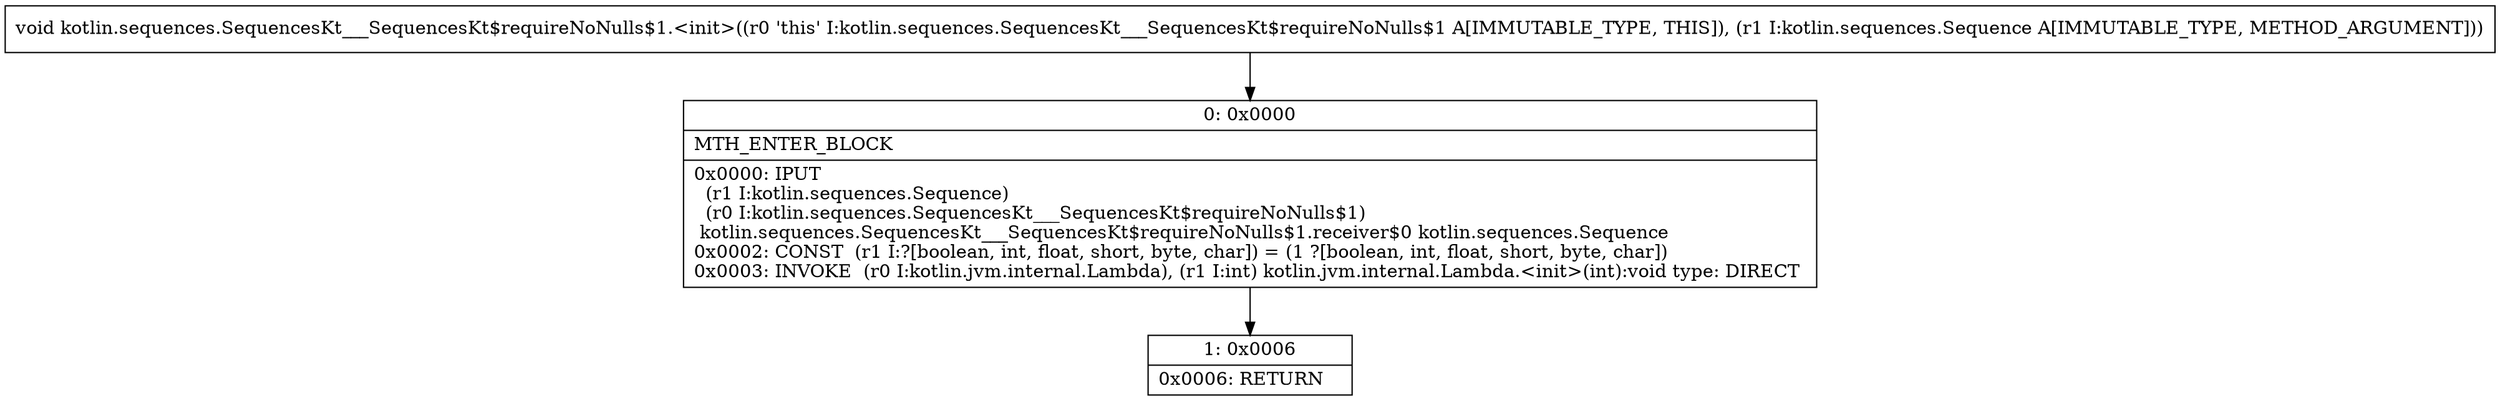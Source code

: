 digraph "CFG forkotlin.sequences.SequencesKt___SequencesKt$requireNoNulls$1.\<init\>(Lkotlin\/sequences\/Sequence;)V" {
Node_0 [shape=record,label="{0\:\ 0x0000|MTH_ENTER_BLOCK\l|0x0000: IPUT  \l  (r1 I:kotlin.sequences.Sequence)\l  (r0 I:kotlin.sequences.SequencesKt___SequencesKt$requireNoNulls$1)\l kotlin.sequences.SequencesKt___SequencesKt$requireNoNulls$1.receiver$0 kotlin.sequences.Sequence \l0x0002: CONST  (r1 I:?[boolean, int, float, short, byte, char]) = (1 ?[boolean, int, float, short, byte, char]) \l0x0003: INVOKE  (r0 I:kotlin.jvm.internal.Lambda), (r1 I:int) kotlin.jvm.internal.Lambda.\<init\>(int):void type: DIRECT \l}"];
Node_1 [shape=record,label="{1\:\ 0x0006|0x0006: RETURN   \l}"];
MethodNode[shape=record,label="{void kotlin.sequences.SequencesKt___SequencesKt$requireNoNulls$1.\<init\>((r0 'this' I:kotlin.sequences.SequencesKt___SequencesKt$requireNoNulls$1 A[IMMUTABLE_TYPE, THIS]), (r1 I:kotlin.sequences.Sequence A[IMMUTABLE_TYPE, METHOD_ARGUMENT])) }"];
MethodNode -> Node_0;
Node_0 -> Node_1;
}

